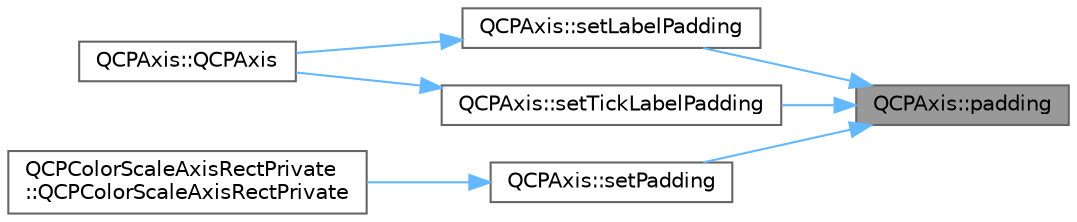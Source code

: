 digraph "QCPAxis::padding"
{
 // LATEX_PDF_SIZE
  bgcolor="transparent";
  edge [fontname=Helvetica,fontsize=10,labelfontname=Helvetica,labelfontsize=10];
  node [fontname=Helvetica,fontsize=10,shape=box,height=0.2,width=0.4];
  rankdir="RL";
  Node1 [label="QCPAxis::padding",height=0.2,width=0.4,color="gray40", fillcolor="grey60", style="filled", fontcolor="black",tooltip=" "];
  Node1 -> Node2 [dir="back",color="steelblue1",style="solid"];
  Node2 [label="QCPAxis::setLabelPadding",height=0.2,width=0.4,color="grey40", fillcolor="white", style="filled",URL="$class_q_c_p_axis.html#a4391192a766e5d20cfe5cbc17607a7a2",tooltip=" "];
  Node2 -> Node3 [dir="back",color="steelblue1",style="solid"];
  Node3 [label="QCPAxis::QCPAxis",height=0.2,width=0.4,color="grey40", fillcolor="white", style="filled",URL="$class_q_c_p_axis.html#ac62c042968bae0e6d474fcfc57c9b71f",tooltip=" "];
  Node1 -> Node4 [dir="back",color="steelblue1",style="solid"];
  Node4 [label="QCPAxis::setPadding",height=0.2,width=0.4,color="grey40", fillcolor="white", style="filled",URL="$class_q_c_p_axis.html#a5691441cb3de9e9844855d339c0db279",tooltip=" "];
  Node4 -> Node5 [dir="back",color="steelblue1",style="solid"];
  Node5 [label="QCPColorScaleAxisRectPrivate\l::QCPColorScaleAxisRectPrivate",height=0.2,width=0.4,color="grey40", fillcolor="white", style="filled",URL="$class_q_c_p_color_scale_axis_rect_private.html#ad3b242f75dd2b33581364a4e668a80db",tooltip=" "];
  Node1 -> Node6 [dir="back",color="steelblue1",style="solid"];
  Node6 [label="QCPAxis::setTickLabelPadding",height=0.2,width=0.4,color="grey40", fillcolor="white", style="filled",URL="$class_q_c_p_axis.html#af302c479af9dbc2e9f0e44e07c0012ee",tooltip=" "];
  Node6 -> Node3 [dir="back",color="steelblue1",style="solid"];
}
